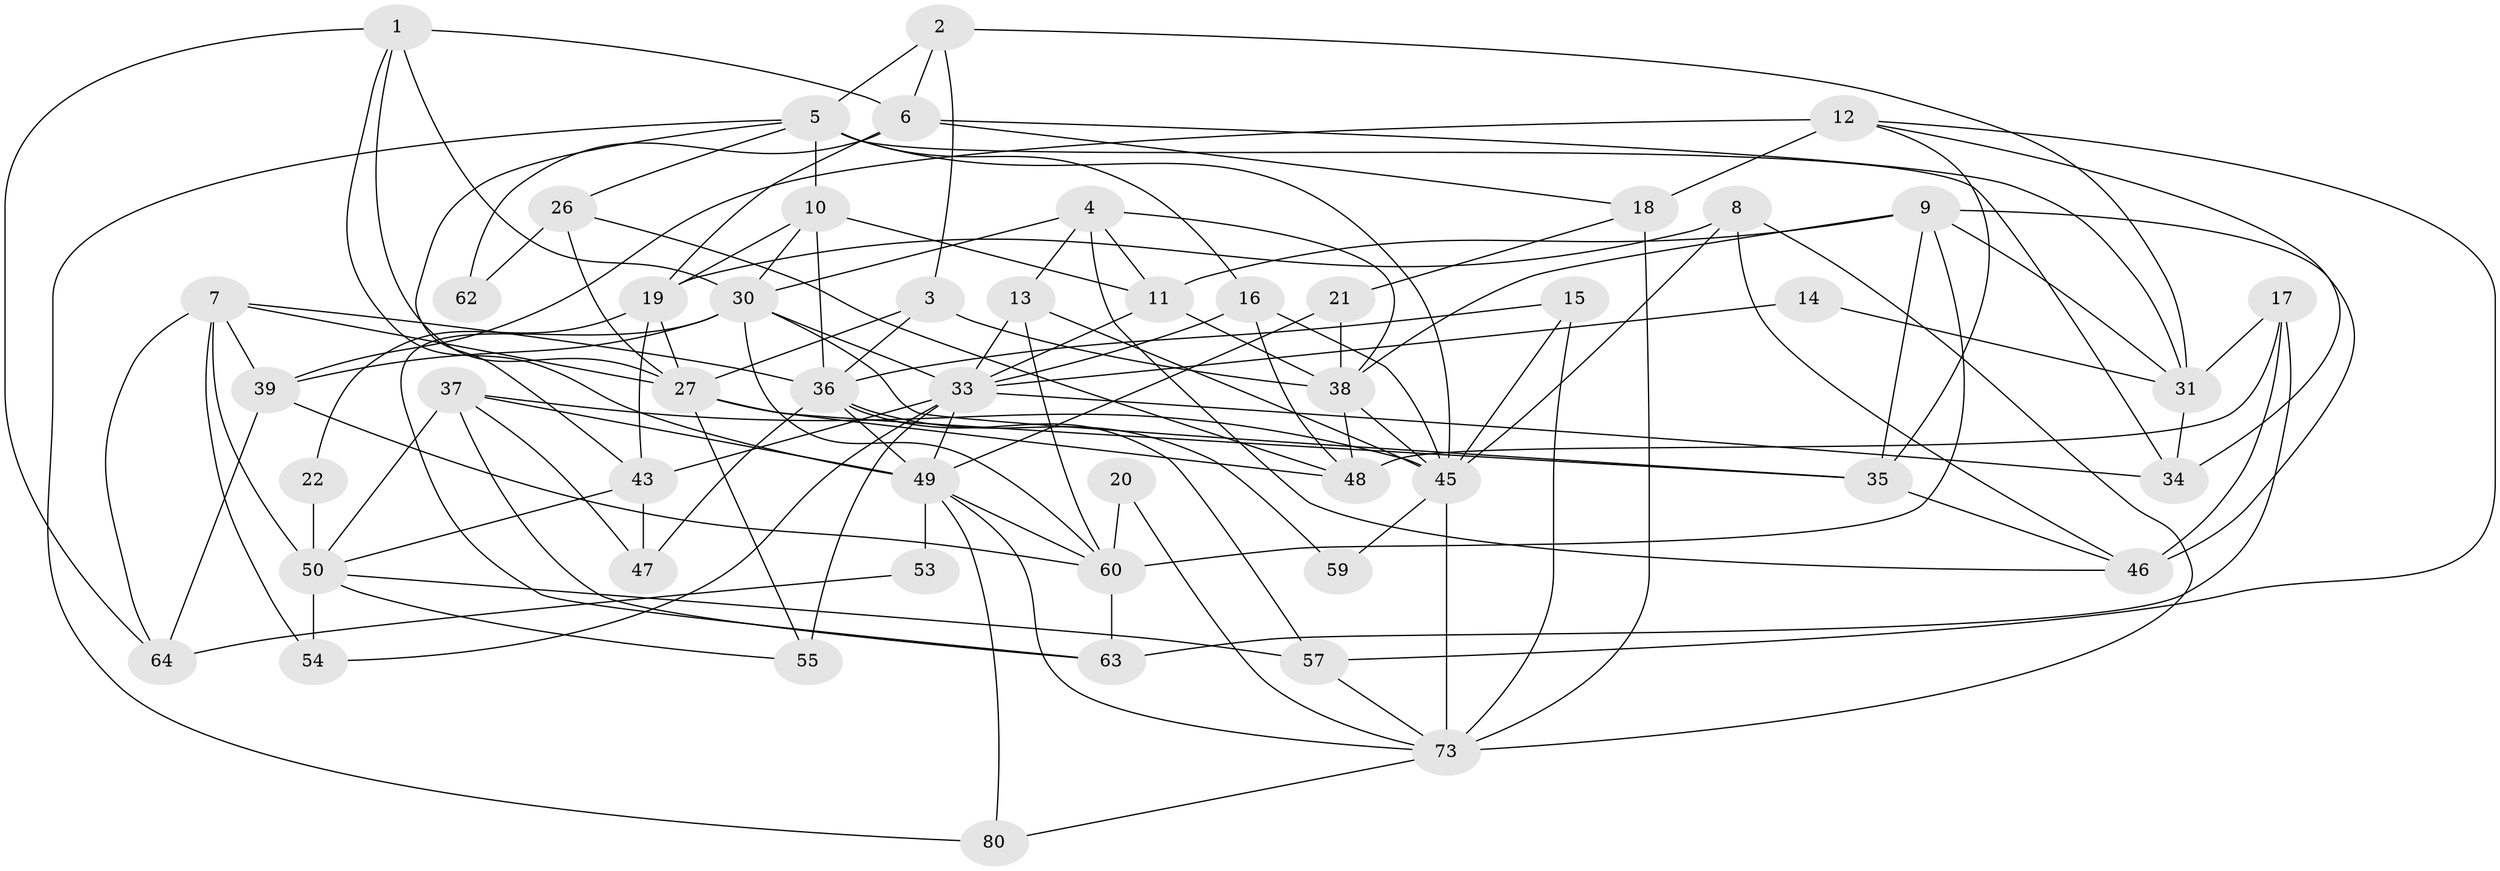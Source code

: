 // Generated by graph-tools (version 1.1) at 2025/52/02/27/25 19:52:02]
// undirected, 51 vertices, 126 edges
graph export_dot {
graph [start="1"]
  node [color=gray90,style=filled];
  1 [super="+72"];
  2 [super="+24"];
  3;
  4 [super="+32"];
  5 [super="+29"];
  6 [super="+58"];
  7 [super="+23"];
  8;
  9 [super="+65"];
  10 [super="+25"];
  11 [super="+71"];
  12 [super="+68"];
  13 [super="+41"];
  14;
  15;
  16 [super="+61"];
  17;
  18 [super="+28"];
  19 [super="+52"];
  20;
  21 [super="+56"];
  22;
  26 [super="+82"];
  27 [super="+79"];
  30 [super="+76"];
  31 [super="+42"];
  33 [super="+44"];
  34;
  35 [super="+78"];
  36 [super="+40"];
  37 [super="+51"];
  38 [super="+66"];
  39 [super="+75"];
  43;
  45 [super="+74"];
  46 [super="+67"];
  47;
  48;
  49 [super="+70"];
  50 [super="+81"];
  53;
  54;
  55;
  57;
  59;
  60 [super="+69"];
  62;
  63;
  64;
  73 [super="+77"];
  80;
  1 -- 64;
  1 -- 30;
  1 -- 6;
  1 -- 27;
  1 -- 49;
  2 -- 3;
  2 -- 5;
  2 -- 6;
  2 -- 31;
  3 -- 36;
  3 -- 27;
  3 -- 38;
  4 -- 46;
  4 -- 30;
  4 -- 38;
  4 -- 11;
  4 -- 13;
  5 -- 80;
  5 -- 34;
  5 -- 45;
  5 -- 16;
  5 -- 26;
  5 -- 43;
  5 -- 10;
  6 -- 19;
  6 -- 62;
  6 -- 18 [weight=2];
  6 -- 31;
  7 -- 54;
  7 -- 36;
  7 -- 50;
  7 -- 64;
  7 -- 27;
  7 -- 39;
  8 -- 46;
  8 -- 73;
  8 -- 45;
  8 -- 19;
  9 -- 11;
  9 -- 35;
  9 -- 46 [weight=2];
  9 -- 60;
  9 -- 38;
  9 -- 31;
  10 -- 30;
  10 -- 36;
  10 -- 19;
  10 -- 11;
  11 -- 33;
  11 -- 38;
  12 -- 57;
  12 -- 18 [weight=2];
  12 -- 34;
  12 -- 39;
  12 -- 35;
  13 -- 45;
  13 -- 33;
  13 -- 60;
  14 -- 31;
  14 -- 33;
  15 -- 45;
  15 -- 73;
  15 -- 36;
  16 -- 48;
  16 -- 45;
  16 -- 33;
  17 -- 48;
  17 -- 63;
  17 -- 46;
  17 -- 31;
  18 -- 73 [weight=2];
  18 -- 21;
  19 -- 27;
  19 -- 22;
  19 -- 43;
  20 -- 73;
  20 -- 60;
  21 -- 49;
  21 -- 38;
  22 -- 50;
  26 -- 62;
  26 -- 27;
  26 -- 48;
  27 -- 35;
  27 -- 55;
  27 -- 48;
  30 -- 63;
  30 -- 33;
  30 -- 35;
  30 -- 39;
  30 -- 60;
  31 -- 34;
  33 -- 43;
  33 -- 54;
  33 -- 49;
  33 -- 34;
  33 -- 55;
  35 -- 46;
  36 -- 49;
  36 -- 57;
  36 -- 59;
  36 -- 47;
  37 -- 63;
  37 -- 49 [weight=2];
  37 -- 50;
  37 -- 45;
  37 -- 47;
  38 -- 45;
  38 -- 48;
  39 -- 64;
  39 -- 60;
  43 -- 47;
  43 -- 50;
  45 -- 59;
  45 -- 73;
  49 -- 53;
  49 -- 80;
  49 -- 73;
  49 -- 60;
  50 -- 57;
  50 -- 54;
  50 -- 55;
  53 -- 64;
  57 -- 73;
  60 -- 63;
  73 -- 80;
}
